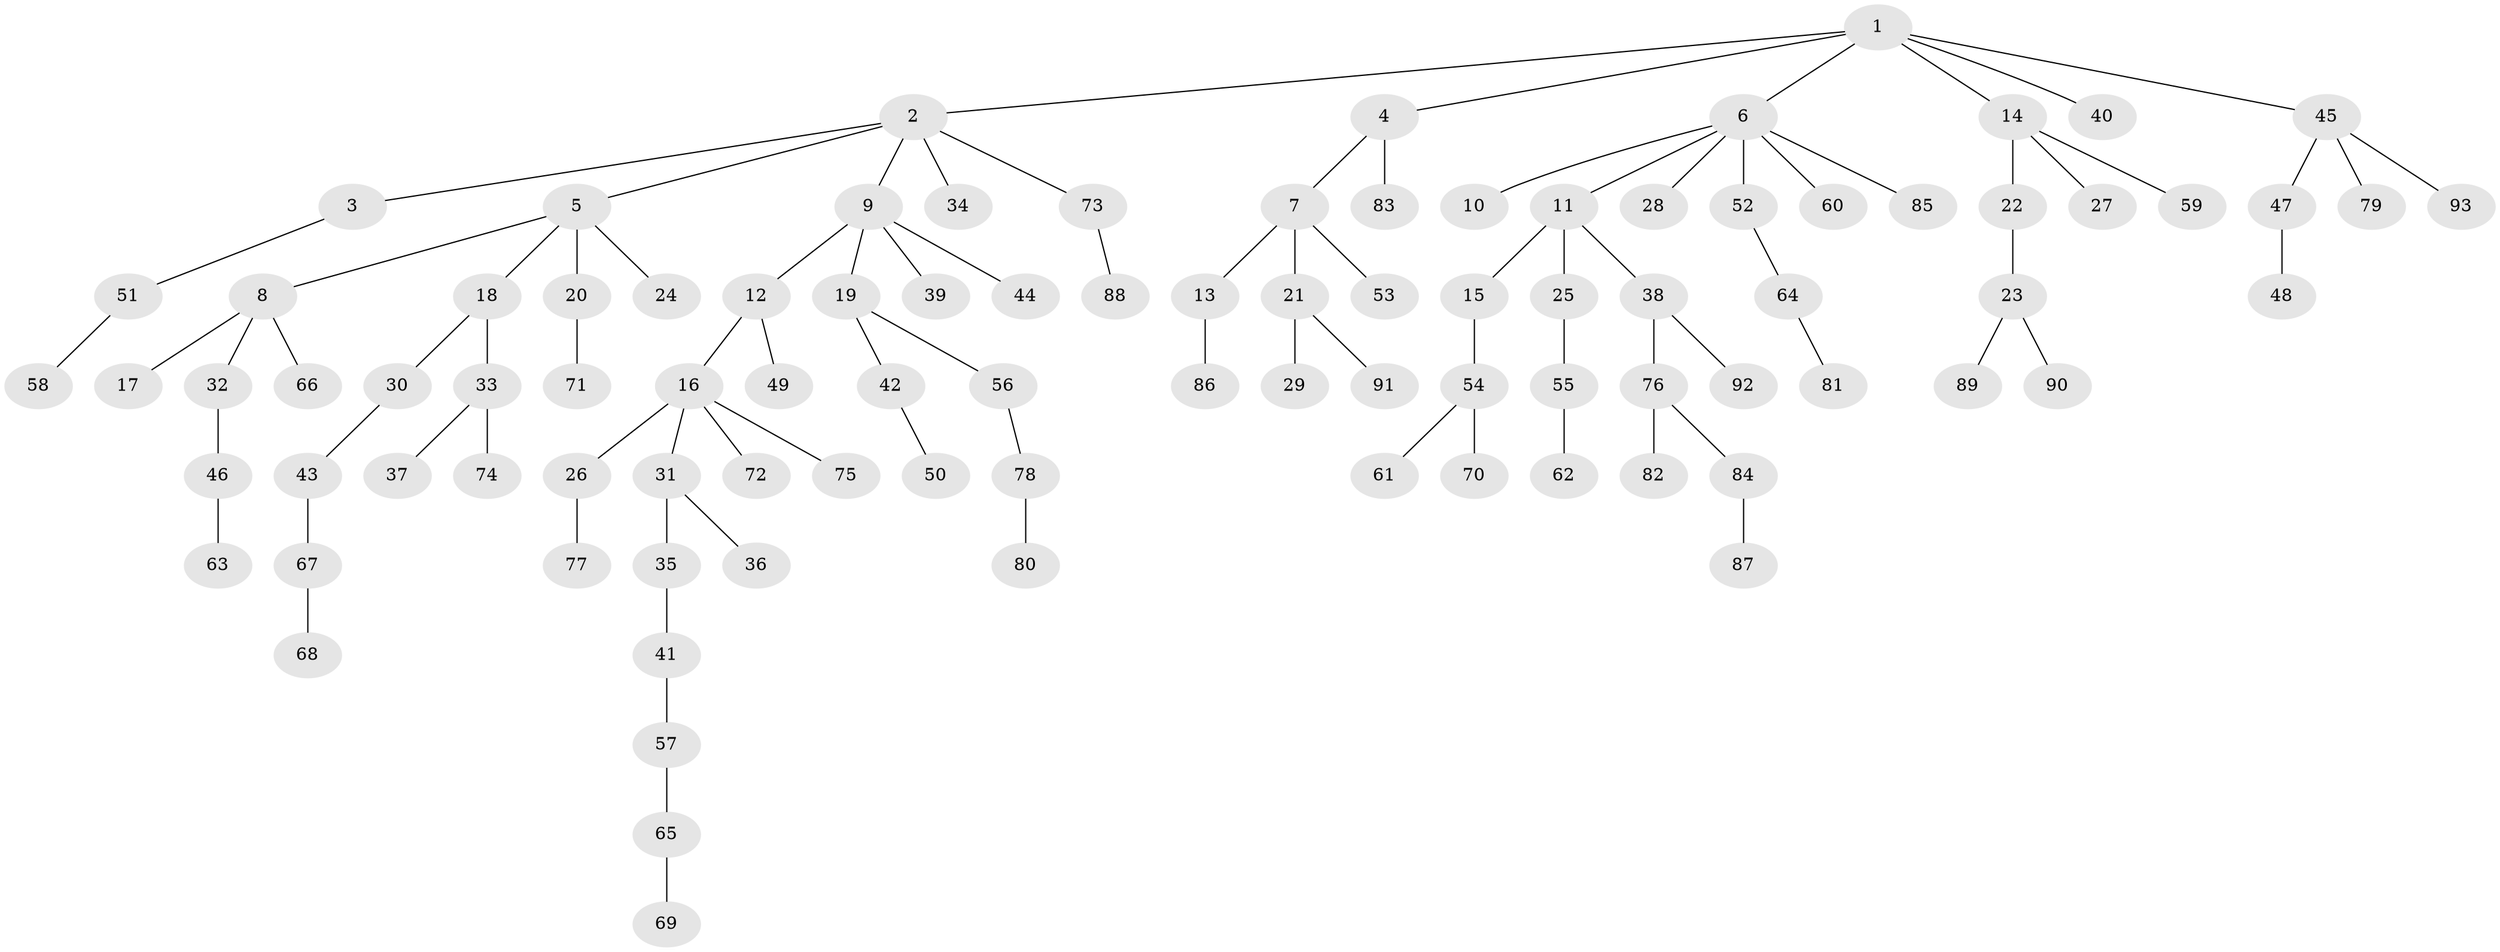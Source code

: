 // coarse degree distribution, {3: 0.18421052631578946, 5: 0.02631578947368421, 2: 0.2631578947368421, 1: 0.47368421052631576, 6: 0.02631578947368421, 4: 0.02631578947368421}
// Generated by graph-tools (version 1.1) at 2025/37/03/04/25 23:37:25]
// undirected, 93 vertices, 92 edges
graph export_dot {
  node [color=gray90,style=filled];
  1;
  2;
  3;
  4;
  5;
  6;
  7;
  8;
  9;
  10;
  11;
  12;
  13;
  14;
  15;
  16;
  17;
  18;
  19;
  20;
  21;
  22;
  23;
  24;
  25;
  26;
  27;
  28;
  29;
  30;
  31;
  32;
  33;
  34;
  35;
  36;
  37;
  38;
  39;
  40;
  41;
  42;
  43;
  44;
  45;
  46;
  47;
  48;
  49;
  50;
  51;
  52;
  53;
  54;
  55;
  56;
  57;
  58;
  59;
  60;
  61;
  62;
  63;
  64;
  65;
  66;
  67;
  68;
  69;
  70;
  71;
  72;
  73;
  74;
  75;
  76;
  77;
  78;
  79;
  80;
  81;
  82;
  83;
  84;
  85;
  86;
  87;
  88;
  89;
  90;
  91;
  92;
  93;
  1 -- 2;
  1 -- 4;
  1 -- 6;
  1 -- 14;
  1 -- 40;
  1 -- 45;
  2 -- 3;
  2 -- 5;
  2 -- 9;
  2 -- 34;
  2 -- 73;
  3 -- 51;
  4 -- 7;
  4 -- 83;
  5 -- 8;
  5 -- 18;
  5 -- 20;
  5 -- 24;
  6 -- 10;
  6 -- 11;
  6 -- 28;
  6 -- 52;
  6 -- 60;
  6 -- 85;
  7 -- 13;
  7 -- 21;
  7 -- 53;
  8 -- 17;
  8 -- 32;
  8 -- 66;
  9 -- 12;
  9 -- 19;
  9 -- 39;
  9 -- 44;
  11 -- 15;
  11 -- 25;
  11 -- 38;
  12 -- 16;
  12 -- 49;
  13 -- 86;
  14 -- 22;
  14 -- 27;
  14 -- 59;
  15 -- 54;
  16 -- 26;
  16 -- 31;
  16 -- 72;
  16 -- 75;
  18 -- 30;
  18 -- 33;
  19 -- 42;
  19 -- 56;
  20 -- 71;
  21 -- 29;
  21 -- 91;
  22 -- 23;
  23 -- 89;
  23 -- 90;
  25 -- 55;
  26 -- 77;
  30 -- 43;
  31 -- 35;
  31 -- 36;
  32 -- 46;
  33 -- 37;
  33 -- 74;
  35 -- 41;
  38 -- 76;
  38 -- 92;
  41 -- 57;
  42 -- 50;
  43 -- 67;
  45 -- 47;
  45 -- 79;
  45 -- 93;
  46 -- 63;
  47 -- 48;
  51 -- 58;
  52 -- 64;
  54 -- 61;
  54 -- 70;
  55 -- 62;
  56 -- 78;
  57 -- 65;
  64 -- 81;
  65 -- 69;
  67 -- 68;
  73 -- 88;
  76 -- 82;
  76 -- 84;
  78 -- 80;
  84 -- 87;
}
